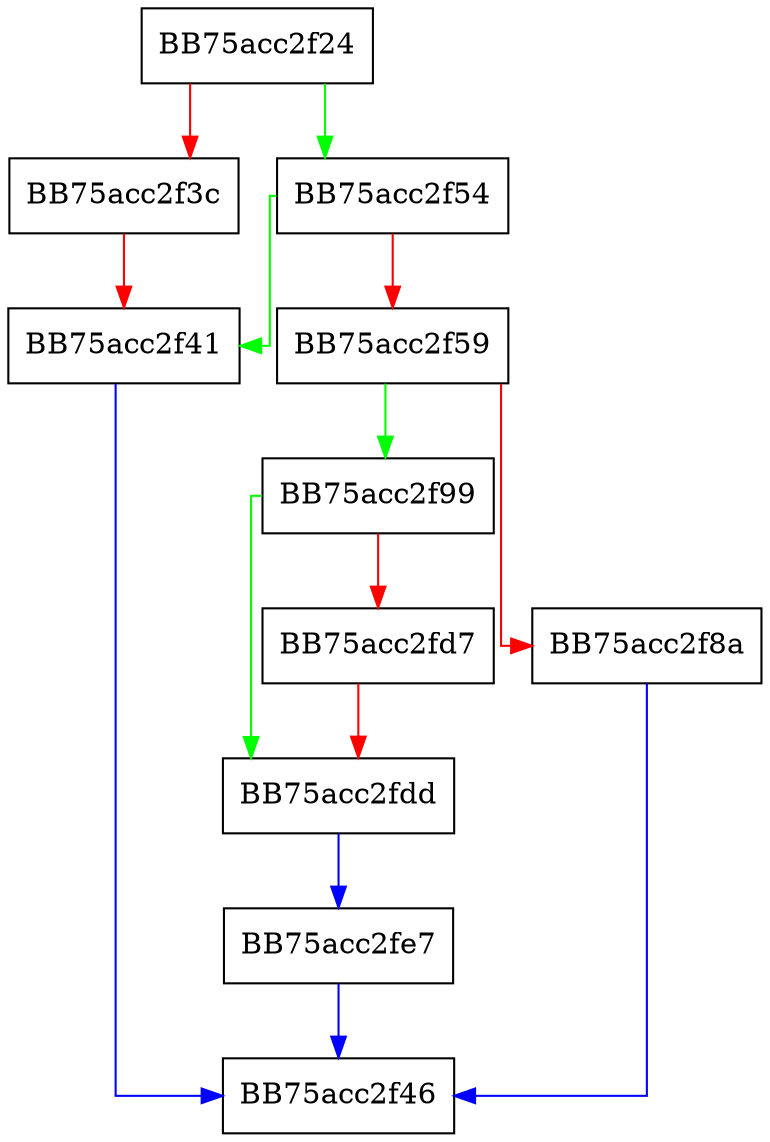 digraph CreateSampleReader {
  node [shape="box"];
  graph [splines=ortho];
  BB75acc2f24 -> BB75acc2f54 [color="green"];
  BB75acc2f24 -> BB75acc2f3c [color="red"];
  BB75acc2f3c -> BB75acc2f41 [color="red"];
  BB75acc2f41 -> BB75acc2f46 [color="blue"];
  BB75acc2f54 -> BB75acc2f41 [color="green"];
  BB75acc2f54 -> BB75acc2f59 [color="red"];
  BB75acc2f59 -> BB75acc2f99 [color="green"];
  BB75acc2f59 -> BB75acc2f8a [color="red"];
  BB75acc2f8a -> BB75acc2f46 [color="blue"];
  BB75acc2f99 -> BB75acc2fdd [color="green"];
  BB75acc2f99 -> BB75acc2fd7 [color="red"];
  BB75acc2fd7 -> BB75acc2fdd [color="red"];
  BB75acc2fdd -> BB75acc2fe7 [color="blue"];
  BB75acc2fe7 -> BB75acc2f46 [color="blue"];
}